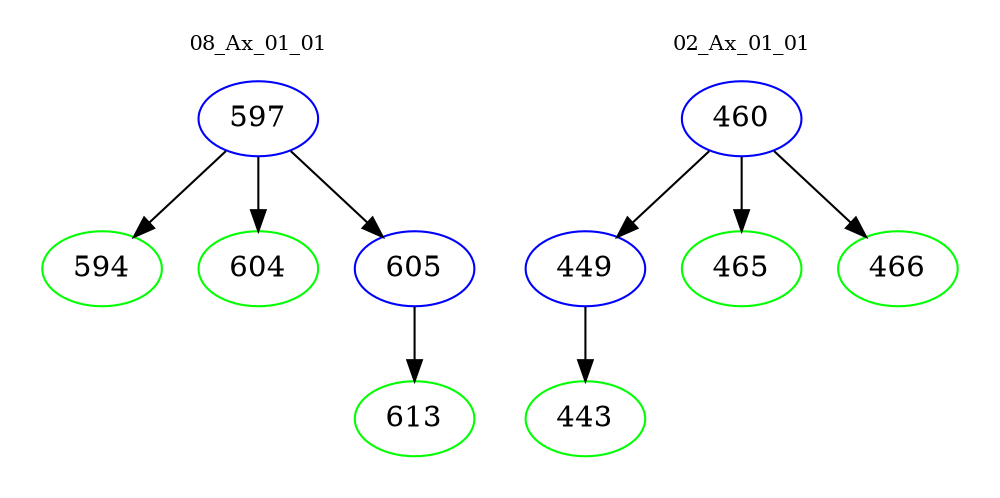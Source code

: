 digraph{
subgraph cluster_0 {
color = white
label = "08_Ax_01_01";
fontsize=10;
T0_597 [label="597", color="blue"]
T0_597 -> T0_594 [color="black"]
T0_594 [label="594", color="green"]
T0_597 -> T0_604 [color="black"]
T0_604 [label="604", color="green"]
T0_597 -> T0_605 [color="black"]
T0_605 [label="605", color="blue"]
T0_605 -> T0_613 [color="black"]
T0_613 [label="613", color="green"]
}
subgraph cluster_1 {
color = white
label = "02_Ax_01_01";
fontsize=10;
T1_460 [label="460", color="blue"]
T1_460 -> T1_449 [color="black"]
T1_449 [label="449", color="blue"]
T1_449 -> T1_443 [color="black"]
T1_443 [label="443", color="green"]
T1_460 -> T1_465 [color="black"]
T1_465 [label="465", color="green"]
T1_460 -> T1_466 [color="black"]
T1_466 [label="466", color="green"]
}
}
